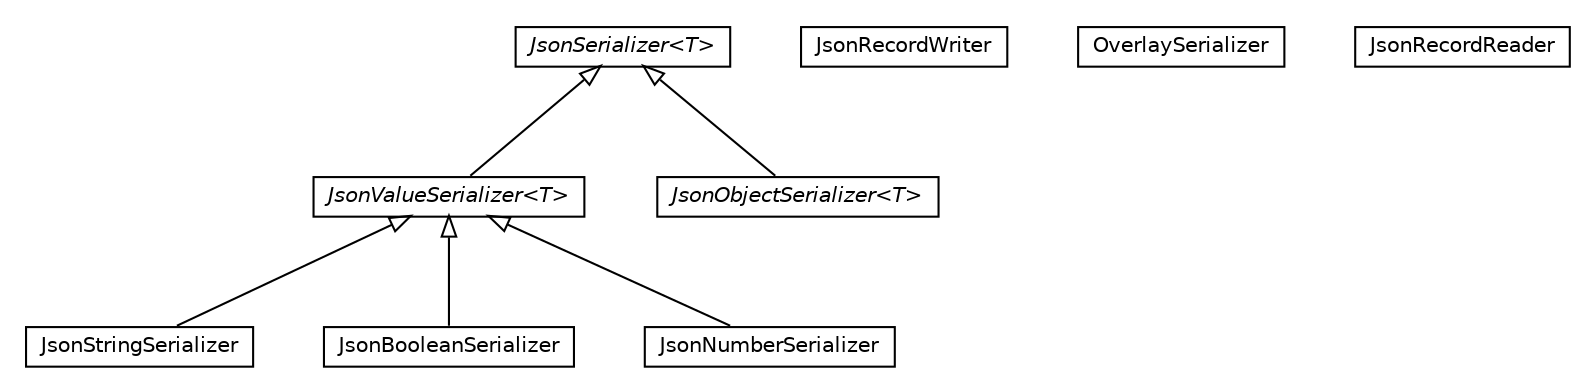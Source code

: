 #!/usr/local/bin/dot
#
# Class diagram 
# Generated by UMLGraph version R5_6-24-gf6e263 (http://www.umlgraph.org/)
#

digraph G {
	edge [fontname="Helvetica",fontsize=10,labelfontname="Helvetica",labelfontsize=10];
	node [fontname="Helvetica",fontsize=10,shape=plaintext];
	nodesep=0.25;
	ranksep=0.5;
	// io.reinert.requestor.gwt.serialization.JsonStringSerializer
	c3505 [label=<<table title="io.reinert.requestor.gwt.serialization.JsonStringSerializer" border="0" cellborder="1" cellspacing="0" cellpadding="2" port="p" href="./JsonStringSerializer.html">
		<tr><td><table border="0" cellspacing="0" cellpadding="1">
<tr><td align="center" balign="center"> JsonStringSerializer </td></tr>
		</table></td></tr>
		</table>>, URL="./JsonStringSerializer.html", fontname="Helvetica", fontcolor="black", fontsize=10.0];
	// io.reinert.requestor.gwt.serialization.JsonValueSerializer<T>
	c3506 [label=<<table title="io.reinert.requestor.gwt.serialization.JsonValueSerializer" border="0" cellborder="1" cellspacing="0" cellpadding="2" port="p" href="./JsonValueSerializer.html">
		<tr><td><table border="0" cellspacing="0" cellpadding="1">
<tr><td align="center" balign="center"><font face="Helvetica-Oblique"> JsonValueSerializer&lt;T&gt; </font></td></tr>
		</table></td></tr>
		</table>>, URL="./JsonValueSerializer.html", fontname="Helvetica", fontcolor="black", fontsize=10.0];
	// io.reinert.requestor.gwt.serialization.JsonBooleanSerializer
	c3507 [label=<<table title="io.reinert.requestor.gwt.serialization.JsonBooleanSerializer" border="0" cellborder="1" cellspacing="0" cellpadding="2" port="p" href="./JsonBooleanSerializer.html">
		<tr><td><table border="0" cellspacing="0" cellpadding="1">
<tr><td align="center" balign="center"> JsonBooleanSerializer </td></tr>
		</table></td></tr>
		</table>>, URL="./JsonBooleanSerializer.html", fontname="Helvetica", fontcolor="black", fontsize=10.0];
	// io.reinert.requestor.gwt.serialization.JsonNumberSerializer
	c3508 [label=<<table title="io.reinert.requestor.gwt.serialization.JsonNumberSerializer" border="0" cellborder="1" cellspacing="0" cellpadding="2" port="p" href="./JsonNumberSerializer.html">
		<tr><td><table border="0" cellspacing="0" cellpadding="1">
<tr><td align="center" balign="center"> JsonNumberSerializer </td></tr>
		</table></td></tr>
		</table>>, URL="./JsonNumberSerializer.html", fontname="Helvetica", fontcolor="black", fontsize=10.0];
	// io.reinert.requestor.gwt.serialization.JsonSerializer<T>
	c3509 [label=<<table title="io.reinert.requestor.gwt.serialization.JsonSerializer" border="0" cellborder="1" cellspacing="0" cellpadding="2" port="p" href="./JsonSerializer.html">
		<tr><td><table border="0" cellspacing="0" cellpadding="1">
<tr><td align="center" balign="center"><font face="Helvetica-Oblique"> JsonSerializer&lt;T&gt; </font></td></tr>
		</table></td></tr>
		</table>>, URL="./JsonSerializer.html", fontname="Helvetica", fontcolor="black", fontsize=10.0];
	// io.reinert.requestor.gwt.serialization.JsonRecordWriter
	c3510 [label=<<table title="io.reinert.requestor.gwt.serialization.JsonRecordWriter" border="0" cellborder="1" cellspacing="0" cellpadding="2" port="p" href="./JsonRecordWriter.html">
		<tr><td><table border="0" cellspacing="0" cellpadding="1">
<tr><td align="center" balign="center"> JsonRecordWriter </td></tr>
		</table></td></tr>
		</table>>, URL="./JsonRecordWriter.html", fontname="Helvetica", fontcolor="black", fontsize=10.0];
	// io.reinert.requestor.gwt.serialization.OverlaySerializer
	c3511 [label=<<table title="io.reinert.requestor.gwt.serialization.OverlaySerializer" border="0" cellborder="1" cellspacing="0" cellpadding="2" port="p" href="./OverlaySerializer.html">
		<tr><td><table border="0" cellspacing="0" cellpadding="1">
<tr><td align="center" balign="center"> OverlaySerializer </td></tr>
		</table></td></tr>
		</table>>, URL="./OverlaySerializer.html", fontname="Helvetica", fontcolor="black", fontsize=10.0];
	// io.reinert.requestor.gwt.serialization.JsonRecordReader
	c3512 [label=<<table title="io.reinert.requestor.gwt.serialization.JsonRecordReader" border="0" cellborder="1" cellspacing="0" cellpadding="2" port="p" href="./JsonRecordReader.html">
		<tr><td><table border="0" cellspacing="0" cellpadding="1">
<tr><td align="center" balign="center"> JsonRecordReader </td></tr>
		</table></td></tr>
		</table>>, URL="./JsonRecordReader.html", fontname="Helvetica", fontcolor="black", fontsize=10.0];
	// io.reinert.requestor.gwt.serialization.JsonObjectSerializer<T>
	c3513 [label=<<table title="io.reinert.requestor.gwt.serialization.JsonObjectSerializer" border="0" cellborder="1" cellspacing="0" cellpadding="2" port="p" href="./JsonObjectSerializer.html">
		<tr><td><table border="0" cellspacing="0" cellpadding="1">
<tr><td align="center" balign="center"><font face="Helvetica-Oblique"> JsonObjectSerializer&lt;T&gt; </font></td></tr>
		</table></td></tr>
		</table>>, URL="./JsonObjectSerializer.html", fontname="Helvetica", fontcolor="black", fontsize=10.0];
	//io.reinert.requestor.gwt.serialization.JsonStringSerializer extends io.reinert.requestor.gwt.serialization.JsonValueSerializer<java.lang.String>
	c3506:p -> c3505:p [dir=back,arrowtail=empty];
	//io.reinert.requestor.gwt.serialization.JsonValueSerializer<T> extends io.reinert.requestor.gwt.serialization.JsonSerializer<T>
	c3509:p -> c3506:p [dir=back,arrowtail=empty];
	//io.reinert.requestor.gwt.serialization.JsonBooleanSerializer extends io.reinert.requestor.gwt.serialization.JsonValueSerializer<java.lang.Boolean>
	c3506:p -> c3507:p [dir=back,arrowtail=empty];
	//io.reinert.requestor.gwt.serialization.JsonNumberSerializer extends io.reinert.requestor.gwt.serialization.JsonValueSerializer<java.lang.Number>
	c3506:p -> c3508:p [dir=back,arrowtail=empty];
	//io.reinert.requestor.gwt.serialization.JsonObjectSerializer<T> extends io.reinert.requestor.gwt.serialization.JsonSerializer<T>
	c3509:p -> c3513:p [dir=back,arrowtail=empty];
}


